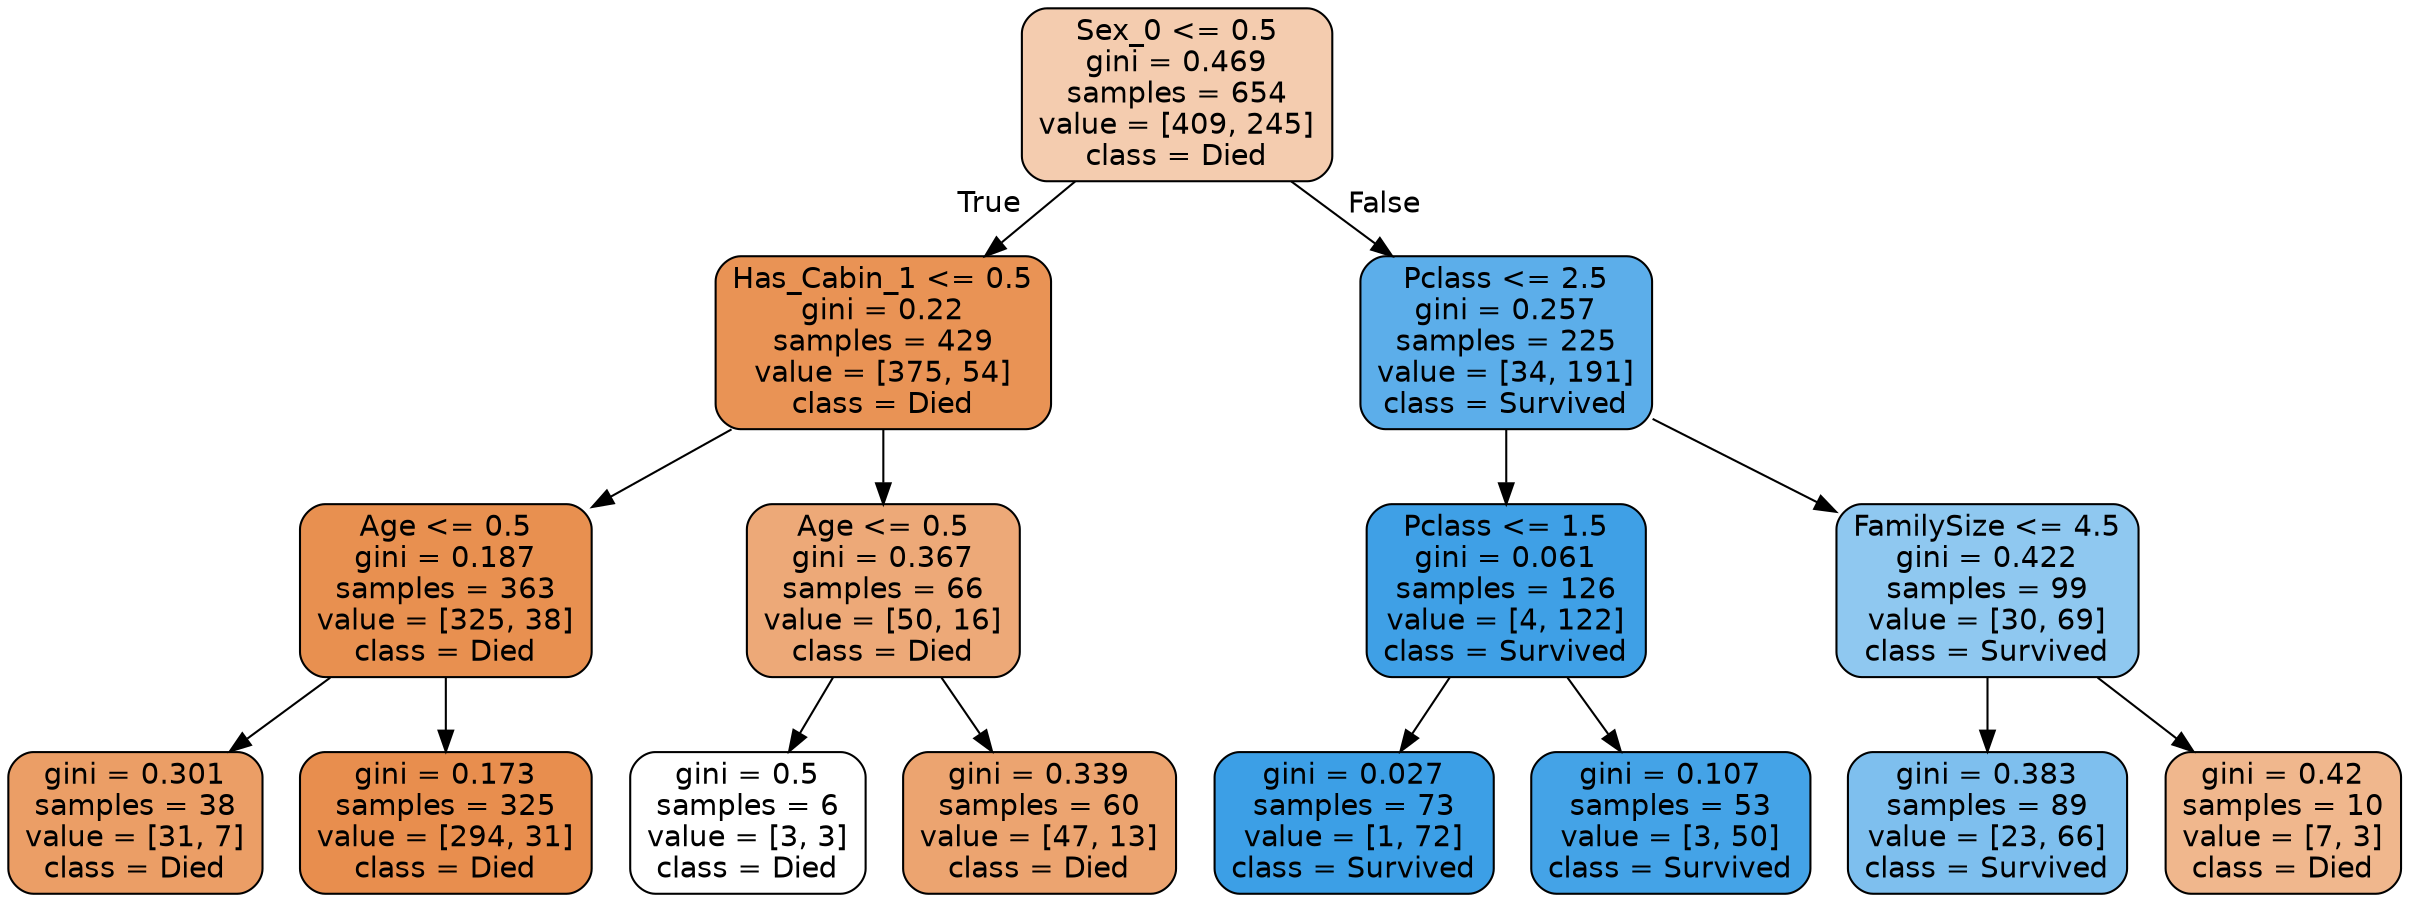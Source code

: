 digraph Tree {
node [shape=box, style="filled, rounded", color="black", fontname=helvetica] ;
edge [fontname=helvetica] ;
0 [label="Sex_0 <= 0.5\ngini = 0.469\nsamples = 654\nvalue = [409, 245]\nclass = Died", fillcolor="#e5813966"] ;
1 [label="Has_Cabin_1 <= 0.5\ngini = 0.22\nsamples = 429\nvalue = [375, 54]\nclass = Died", fillcolor="#e58139da"] ;
0 -> 1 [labeldistance=2.5, labelangle=45, headlabel="True"] ;
2 [label="Age <= 0.5\ngini = 0.187\nsamples = 363\nvalue = [325, 38]\nclass = Died", fillcolor="#e58139e1"] ;
1 -> 2 ;
3 [label="gini = 0.301\nsamples = 38\nvalue = [31, 7]\nclass = Died", fillcolor="#e58139c5"] ;
2 -> 3 ;
4 [label="gini = 0.173\nsamples = 325\nvalue = [294, 31]\nclass = Died", fillcolor="#e58139e4"] ;
2 -> 4 ;
5 [label="Age <= 0.5\ngini = 0.367\nsamples = 66\nvalue = [50, 16]\nclass = Died", fillcolor="#e58139ad"] ;
1 -> 5 ;
6 [label="gini = 0.5\nsamples = 6\nvalue = [3, 3]\nclass = Died", fillcolor="#e5813900"] ;
5 -> 6 ;
7 [label="gini = 0.339\nsamples = 60\nvalue = [47, 13]\nclass = Died", fillcolor="#e58139b8"] ;
5 -> 7 ;
8 [label="Pclass <= 2.5\ngini = 0.257\nsamples = 225\nvalue = [34, 191]\nclass = Survived", fillcolor="#399de5d2"] ;
0 -> 8 [labeldistance=2.5, labelangle=-45, headlabel="False"] ;
9 [label="Pclass <= 1.5\ngini = 0.061\nsamples = 126\nvalue = [4, 122]\nclass = Survived", fillcolor="#399de5f7"] ;
8 -> 9 ;
10 [label="gini = 0.027\nsamples = 73\nvalue = [1, 72]\nclass = Survived", fillcolor="#399de5fb"] ;
9 -> 10 ;
11 [label="gini = 0.107\nsamples = 53\nvalue = [3, 50]\nclass = Survived", fillcolor="#399de5f0"] ;
9 -> 11 ;
12 [label="FamilySize <= 4.5\ngini = 0.422\nsamples = 99\nvalue = [30, 69]\nclass = Survived", fillcolor="#399de590"] ;
8 -> 12 ;
13 [label="gini = 0.383\nsamples = 89\nvalue = [23, 66]\nclass = Survived", fillcolor="#399de5a6"] ;
12 -> 13 ;
14 [label="gini = 0.42\nsamples = 10\nvalue = [7, 3]\nclass = Died", fillcolor="#e5813992"] ;
12 -> 14 ;
}